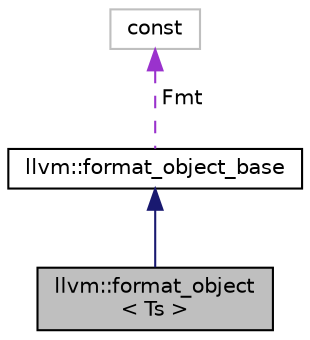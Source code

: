 digraph "llvm::format_object&lt; Ts &gt;"
{
 // LATEX_PDF_SIZE
  bgcolor="transparent";
  edge [fontname="Helvetica",fontsize="10",labelfontname="Helvetica",labelfontsize="10"];
  node [fontname="Helvetica",fontsize="10",shape=record];
  Node1 [label="llvm::format_object\l\< Ts \>",height=0.2,width=0.4,color="black", fillcolor="grey75", style="filled", fontcolor="black",tooltip=" "];
  Node2 -> Node1 [dir="back",color="midnightblue",fontsize="10",style="solid",fontname="Helvetica"];
  Node2 [label="llvm::format_object_base",height=0.2,width=0.4,color="black",URL="$classllvm_1_1format__object__base.html",tooltip="This is a helper class used for handling formatted output."];
  Node3 -> Node2 [dir="back",color="darkorchid3",fontsize="10",style="dashed",label=" Fmt" ,fontname="Helvetica"];
  Node3 [label="const",height=0.2,width=0.4,color="grey75",tooltip=" "];
}
